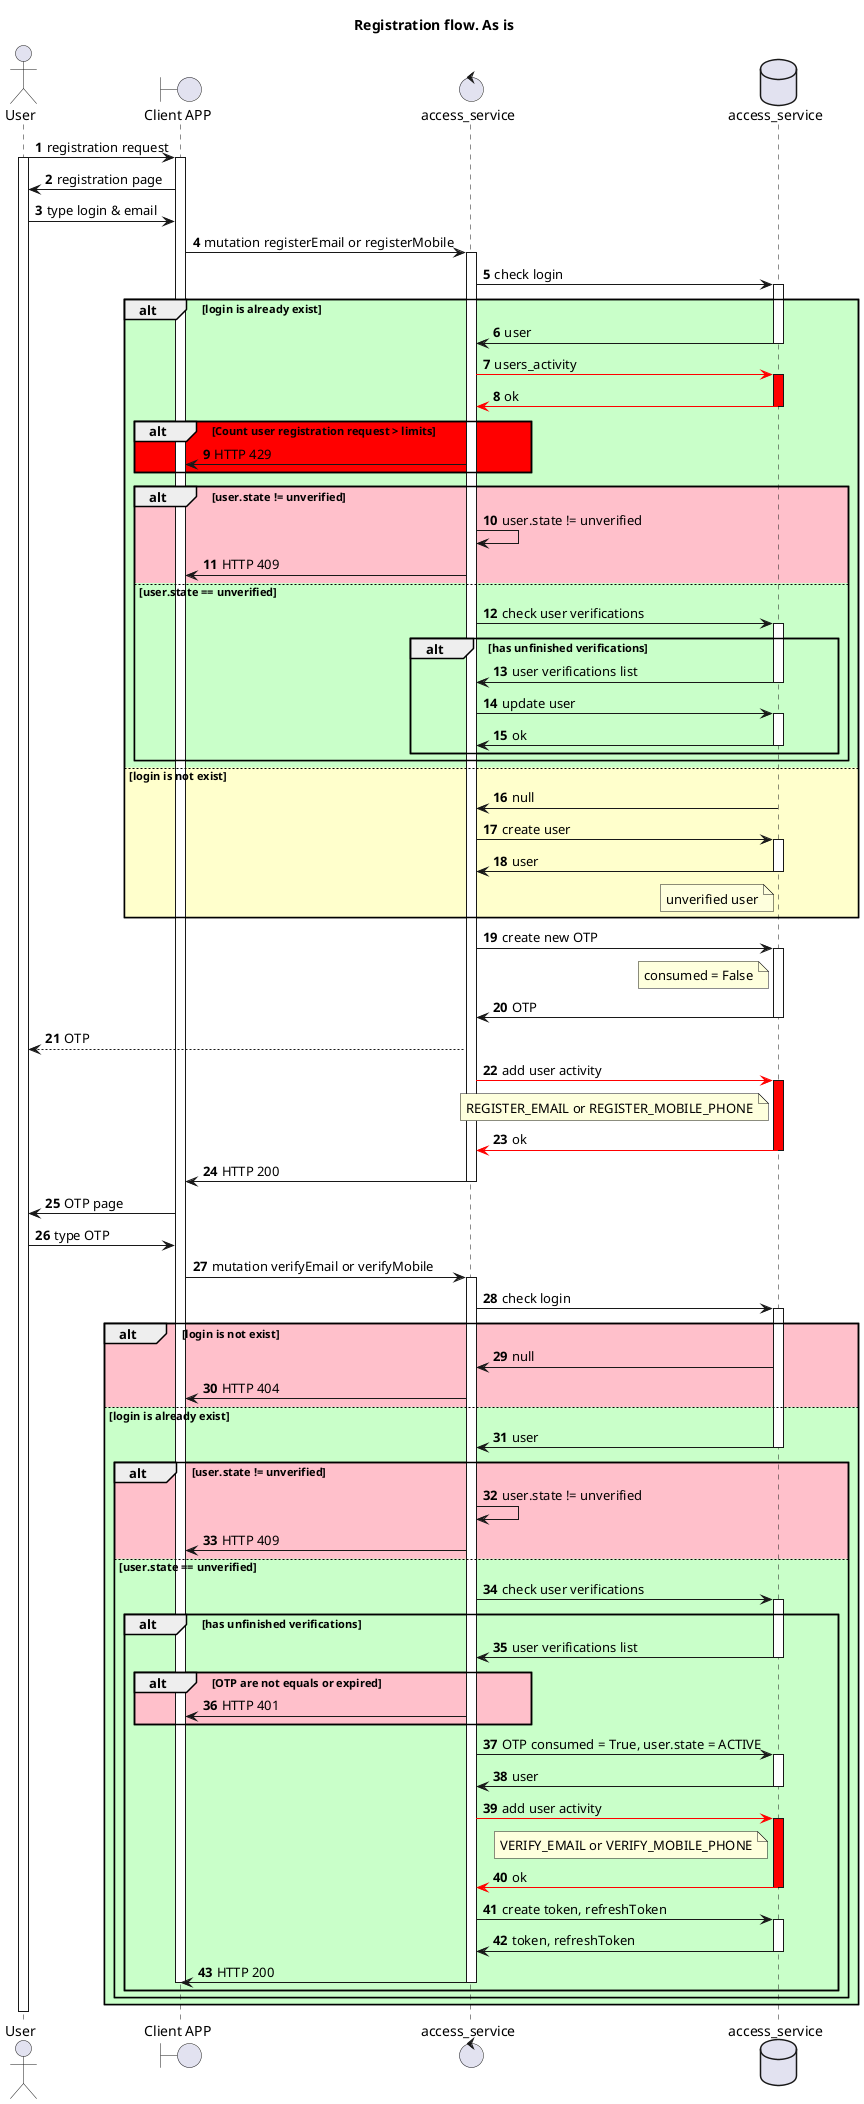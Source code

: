 @startuml

title "Registration flow. As is"

actor User as U
boundary "Client APP" as GUI
control "access_service" as AC
database "access_service" as DB

autonumber

U -> GUI: registration request
activate U
activate GUI
GUI -> U: registration page
U -> GUI: type login & email
GUI -> AC: mutation registerEmail or registerMobile
activate AC
AC -> DB: check login
activate DB
alt #Technology login is already exist
AC <- DB: user
deactivate DB
AC [#RED]-> DB: users_activity
activate DB #Red
DB [#RED]-> AC: ok
deactivate DB
alt #Red Count user registration request > limits
AC -> GUI: HTTP 429
end
alt #Pink user.state != unverified
AC -> AC: user.state != unverified
AC -> GUI: HTTP 409
else #Technology user.state == unverified
AC -> DB: check user verifications
activate DB
alt #Technology has unfinished verifications
AC <- DB: user verifications list
deactivate DB
AC -> DB: update user
activate DB
AC <- DB: ok
deactivate DB
end
end
else #Business login is not exist
DB -> AC: null


AC -> DB: create user
activate DB

AC <- DB: user
note left DB
unverified user
end note
deactivate DB
end
AC -> DB: create new OTP
activate DB
note left DB
consumed = False
end note
AC <- DB: OTP
deactivate DB
AC --> U: OTP
AC [#RED]-> DB: add user activity
activate DB #RED
note left DB
REGISTER_EMAIL or REGISTER_MOBILE_PHONE
end note
DB [#RED]-> AC: ok
deactivate DB
AC -> GUI: HTTP 200
deactivate AC


GUI -> U: OTP page
U -> GUI: type OTP
GUI -> AC: mutation verifyEmail or verifyMobile
activate AC
AC -> DB: check login
activate DB

alt #Pink login is not exist
DB -> AC: null
AC -> GUI: HTTP 404
else #Technology login is already exist
AC <- DB: user
deactivate DB

alt #Pink user.state != unverified
AC -> AC: user.state != unverified
AC -> GUI: HTTP 409
else #Technology user.state == unverified
AC -> DB: check user verifications
activate DB
alt #Technology has unfinished verifications
AC <- DB: user verifications list
deactivate DB
alt #Pink OTP are not equals or expired
AC -> GUI: HTTP 401
end
AC -> DB: OTP consumed = True, user.state = ACTIVE
activate DB
DB -> AC: user
deactivate DB

AC [#RED]-> DB: add user activity
activate DB #RED
note left DB
VERIFY_EMAIL or VERIFY_MOBILE_PHONE
end note
DB [#RED]-> AC: ok
deactivate DB

AC -> DB: create token, refreshToken
activate DB
DB -> AC: token, refreshToken
deactivate DB
AC -> GUI: HTTP 200
deactivate AC
deactivate GUI
end
end
end
deactivate U
@enduml